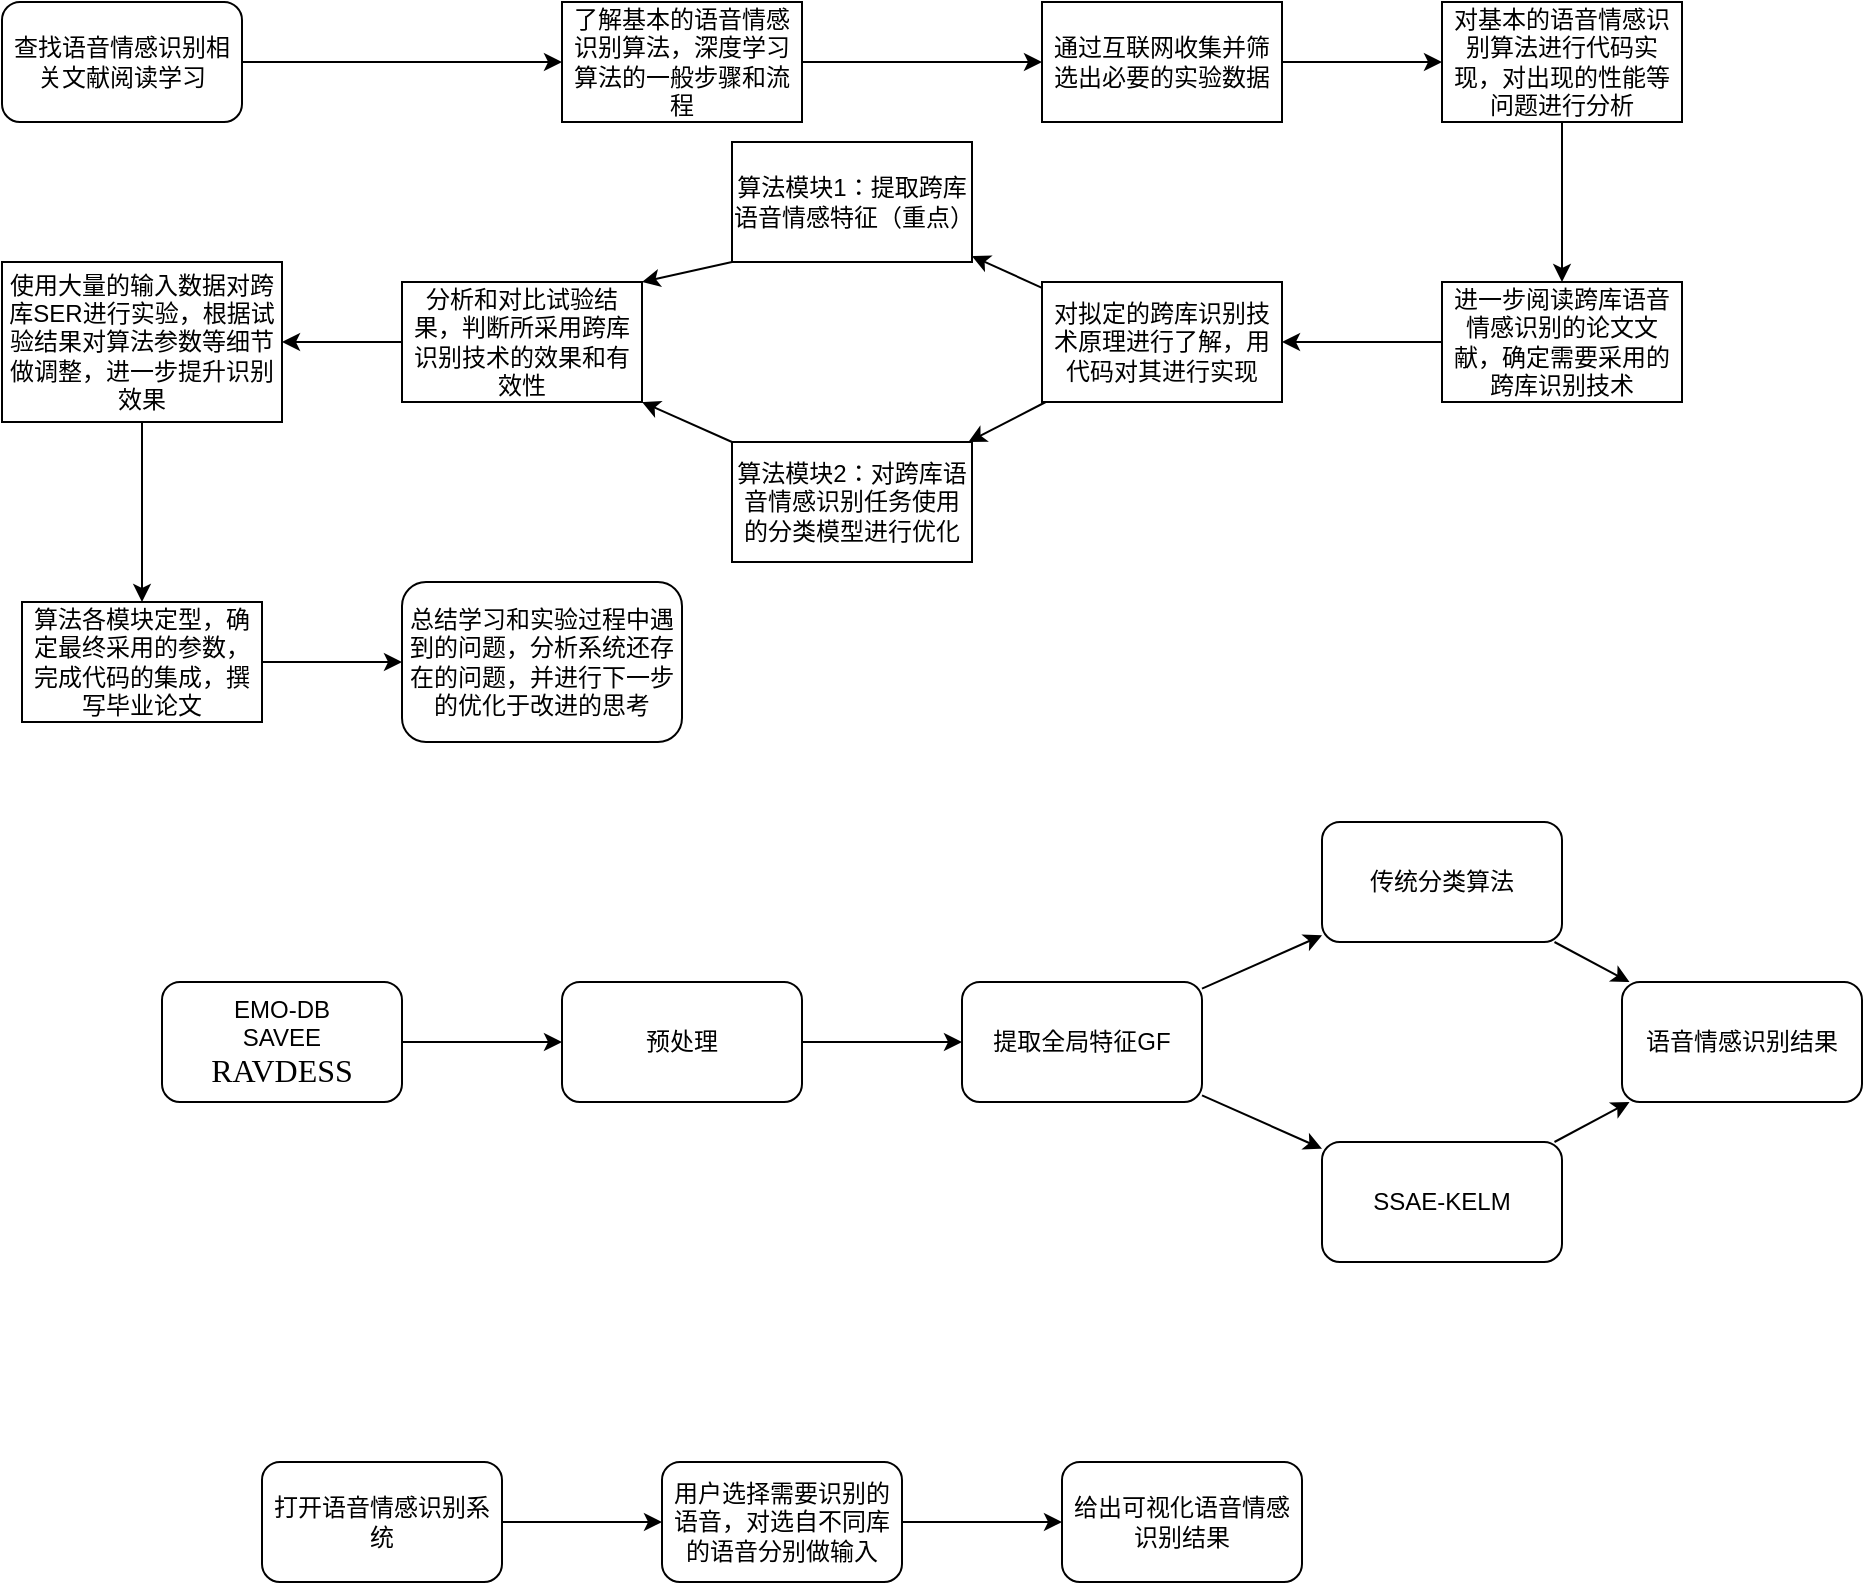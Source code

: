 <mxfile>
    <diagram id="jV9sVYZ-gtzu4DnXzuFb" name="Page-1">
        <mxGraphModel dx="832" dy="683" grid="1" gridSize="10" guides="1" tooltips="1" connect="1" arrows="1" fold="1" page="1" pageScale="1" pageWidth="850" pageHeight="1100" math="0" shadow="0">
            <root>
                <mxCell id="0"/>
                <mxCell id="1" parent="0"/>
                <mxCell id="4" value="" style="edgeStyle=none;html=1;" parent="1" source="2" target="3" edge="1">
                    <mxGeometry relative="1" as="geometry"/>
                </mxCell>
                <mxCell id="2" value="查找语音情感识别相关文献阅读学习" style=";whiteSpace=wrap;rounded=1;fontSize=12;fontFamily=Helvetica;align=center;verticalAlign=middle;fillColor=default;strokeColor=default;fontColor=default;" parent="1" vertex="1">
                    <mxGeometry y="180" width="120" height="60" as="geometry"/>
                </mxCell>
                <mxCell id="7" value="" style="edgeStyle=none;html=1;" parent="1" source="3" target="6" edge="1">
                    <mxGeometry relative="1" as="geometry"/>
                </mxCell>
                <mxCell id="3" value="了解基本的语音情感识别算法，深度学习算法的一般步骤和流程" style="whiteSpace=wrap;html=1;" parent="1" vertex="1">
                    <mxGeometry x="280" y="180" width="120" height="60" as="geometry"/>
                </mxCell>
                <mxCell id="9" value="" style="edgeStyle=none;html=1;" parent="1" source="6" target="8" edge="1">
                    <mxGeometry relative="1" as="geometry"/>
                </mxCell>
                <mxCell id="6" value="通过互联网收集并筛选出必要的实验数据" style="whiteSpace=wrap;html=1;;" parent="1" vertex="1">
                    <mxGeometry x="520" y="180" width="120" height="60" as="geometry"/>
                </mxCell>
                <mxCell id="11" value="" style="edgeStyle=none;html=1;" parent="1" source="8" target="10" edge="1">
                    <mxGeometry relative="1" as="geometry"/>
                </mxCell>
                <mxCell id="8" value="对基本的语音情感识别算法进行代码实现，对出现的性能等问题进行分析" style="whiteSpace=wrap;html=1;;" parent="1" vertex="1">
                    <mxGeometry x="720" y="180" width="120" height="60" as="geometry"/>
                </mxCell>
                <mxCell id="13" value="" style="edgeStyle=none;html=1;" parent="1" source="10" target="12" edge="1">
                    <mxGeometry relative="1" as="geometry"/>
                </mxCell>
                <mxCell id="10" value="进一步阅读跨库语音情感识别的论文文献，确定需要采用的跨库识别技术" style="whiteSpace=wrap;html=1;;" parent="1" vertex="1">
                    <mxGeometry x="720" y="320" width="120" height="60" as="geometry"/>
                </mxCell>
                <mxCell id="17" value="" style="edgeStyle=none;html=1;" parent="1" source="12" target="16" edge="1">
                    <mxGeometry relative="1" as="geometry"/>
                </mxCell>
                <mxCell id="19" value="" style="edgeStyle=none;html=1;" parent="1" source="12" target="18" edge="1">
                    <mxGeometry relative="1" as="geometry"/>
                </mxCell>
                <mxCell id="12" value="对拟定的跨库识别技术原理进行了解，用代码对其进行实现" style="whiteSpace=wrap;html=1;;" parent="1" vertex="1">
                    <mxGeometry x="520" y="320" width="120" height="60" as="geometry"/>
                </mxCell>
                <mxCell id="25" value="" style="edgeStyle=none;html=1;" parent="1" source="14" target="24" edge="1">
                    <mxGeometry relative="1" as="geometry"/>
                </mxCell>
                <mxCell id="14" value="分析和对比试验结果，判断所采用跨库识别技术的效果和有效性" style="whiteSpace=wrap;html=1;;" parent="1" vertex="1">
                    <mxGeometry x="200" y="320" width="120" height="60" as="geometry"/>
                </mxCell>
                <mxCell id="22" style="edgeStyle=none;html=1;exitX=0;exitY=1;exitDx=0;exitDy=0;entryX=1;entryY=0;entryDx=0;entryDy=0;" parent="1" source="16" target="14" edge="1">
                    <mxGeometry relative="1" as="geometry"/>
                </mxCell>
                <mxCell id="16" value="算法模块1：提取跨库语音情感特征（重点）" style="whiteSpace=wrap;html=1;;" parent="1" vertex="1">
                    <mxGeometry x="365" y="250" width="120" height="60" as="geometry"/>
                </mxCell>
                <mxCell id="23" style="edgeStyle=none;html=1;exitX=0;exitY=0;exitDx=0;exitDy=0;entryX=1;entryY=1;entryDx=0;entryDy=0;" parent="1" source="18" target="14" edge="1">
                    <mxGeometry relative="1" as="geometry"/>
                </mxCell>
                <mxCell id="18" value="算法模块2：对跨库语音情感识别任务使用的分类模型进行优化" style="whiteSpace=wrap;html=1;;" parent="1" vertex="1">
                    <mxGeometry x="365" y="400" width="120" height="60" as="geometry"/>
                </mxCell>
                <mxCell id="27" value="" style="edgeStyle=none;html=1;" parent="1" source="24" target="26" edge="1">
                    <mxGeometry relative="1" as="geometry"/>
                </mxCell>
                <mxCell id="24" value="使用大量的输入数据对跨库SER进行实验，根据试验结果对算法参数等细节做调整，进一步提升识别效果" style="whiteSpace=wrap;html=1;;" parent="1" vertex="1">
                    <mxGeometry y="310" width="140" height="80" as="geometry"/>
                </mxCell>
                <mxCell id="29" value="" style="edgeStyle=none;html=1;" parent="1" source="26" target="28" edge="1">
                    <mxGeometry relative="1" as="geometry"/>
                </mxCell>
                <mxCell id="26" value="算法各模块定型，确定最终采用的参数，完成代码的集成，撰写毕业论文" style="whiteSpace=wrap;html=1;;" parent="1" vertex="1">
                    <mxGeometry x="10" y="480" width="120" height="60" as="geometry"/>
                </mxCell>
                <mxCell id="28" value="总结学习和实验过程中遇到的问题，分析系统还存在的问题，并进行下一步的优化于改进的思考" style="whiteSpace=wrap;html=1;rounded=1;" parent="1" vertex="1">
                    <mxGeometry x="200" y="470" width="140" height="80" as="geometry"/>
                </mxCell>
                <mxCell id="34" value="" style="edgeStyle=none;html=1;" edge="1" parent="1" source="30" target="33">
                    <mxGeometry relative="1" as="geometry"/>
                </mxCell>
                <mxCell id="30" value="EMO-DB&lt;br&gt;SAVEE&lt;br&gt;&lt;span lang=&quot;EN-US&quot; style=&quot;font-size: 12.0pt ; font-family: &amp;#34;times new roman&amp;#34; , serif&quot;&gt;RAVDESS&lt;/span&gt;" style="rounded=1;whiteSpace=wrap;html=1;" vertex="1" parent="1">
                    <mxGeometry x="80" y="670" width="120" height="60" as="geometry"/>
                </mxCell>
                <mxCell id="36" value="" style="edgeStyle=none;html=1;" edge="1" parent="1" source="33" target="35">
                    <mxGeometry relative="1" as="geometry"/>
                </mxCell>
                <mxCell id="33" value="预处理" style="whiteSpace=wrap;html=1;rounded=1;" vertex="1" parent="1">
                    <mxGeometry x="280" y="670" width="120" height="60" as="geometry"/>
                </mxCell>
                <mxCell id="44" value="" style="edgeStyle=none;html=1;" edge="1" parent="1" source="35" target="43">
                    <mxGeometry relative="1" as="geometry"/>
                </mxCell>
                <mxCell id="46" value="" style="edgeStyle=none;html=1;" edge="1" parent="1" source="35" target="45">
                    <mxGeometry relative="1" as="geometry"/>
                </mxCell>
                <mxCell id="35" value="提取全局特征GF" style="whiteSpace=wrap;html=1;rounded=1;" vertex="1" parent="1">
                    <mxGeometry x="480" y="670" width="120" height="60" as="geometry"/>
                </mxCell>
                <mxCell id="49" style="edgeStyle=none;html=1;" edge="1" parent="1" source="43" target="47">
                    <mxGeometry relative="1" as="geometry"/>
                </mxCell>
                <mxCell id="43" value="SSAE-KELM" style="whiteSpace=wrap;html=1;rounded=1;" vertex="1" parent="1">
                    <mxGeometry x="660" y="750" width="120" height="60" as="geometry"/>
                </mxCell>
                <mxCell id="48" value="" style="edgeStyle=none;html=1;" edge="1" parent="1" source="45" target="47">
                    <mxGeometry relative="1" as="geometry"/>
                </mxCell>
                <mxCell id="45" value="传统分类算法" style="whiteSpace=wrap;html=1;rounded=1;" vertex="1" parent="1">
                    <mxGeometry x="660" y="590" width="120" height="60" as="geometry"/>
                </mxCell>
                <mxCell id="47" value="语音情感识别结果" style="whiteSpace=wrap;html=1;rounded=1;" vertex="1" parent="1">
                    <mxGeometry x="810" y="670" width="120" height="60" as="geometry"/>
                </mxCell>
                <mxCell id="53" value="" style="edgeStyle=none;html=1;" edge="1" parent="1" source="51" target="52">
                    <mxGeometry relative="1" as="geometry"/>
                </mxCell>
                <mxCell id="51" value="打开语音情感识别系统" style="rounded=1;whiteSpace=wrap;html=1;" vertex="1" parent="1">
                    <mxGeometry x="130" y="910" width="120" height="60" as="geometry"/>
                </mxCell>
                <mxCell id="55" value="" style="edgeStyle=none;html=1;" edge="1" parent="1" source="52" target="54">
                    <mxGeometry relative="1" as="geometry"/>
                </mxCell>
                <mxCell id="52" value="用户选择需要识别的语音，对选自不同库的语音分别做输入" style="whiteSpace=wrap;html=1;rounded=1;" vertex="1" parent="1">
                    <mxGeometry x="330" y="910" width="120" height="60" as="geometry"/>
                </mxCell>
                <mxCell id="54" value="给出可视化语音情感识别结果" style="whiteSpace=wrap;html=1;rounded=1;" vertex="1" parent="1">
                    <mxGeometry x="530" y="910" width="120" height="60" as="geometry"/>
                </mxCell>
            </root>
        </mxGraphModel>
    </diagram>
</mxfile>
